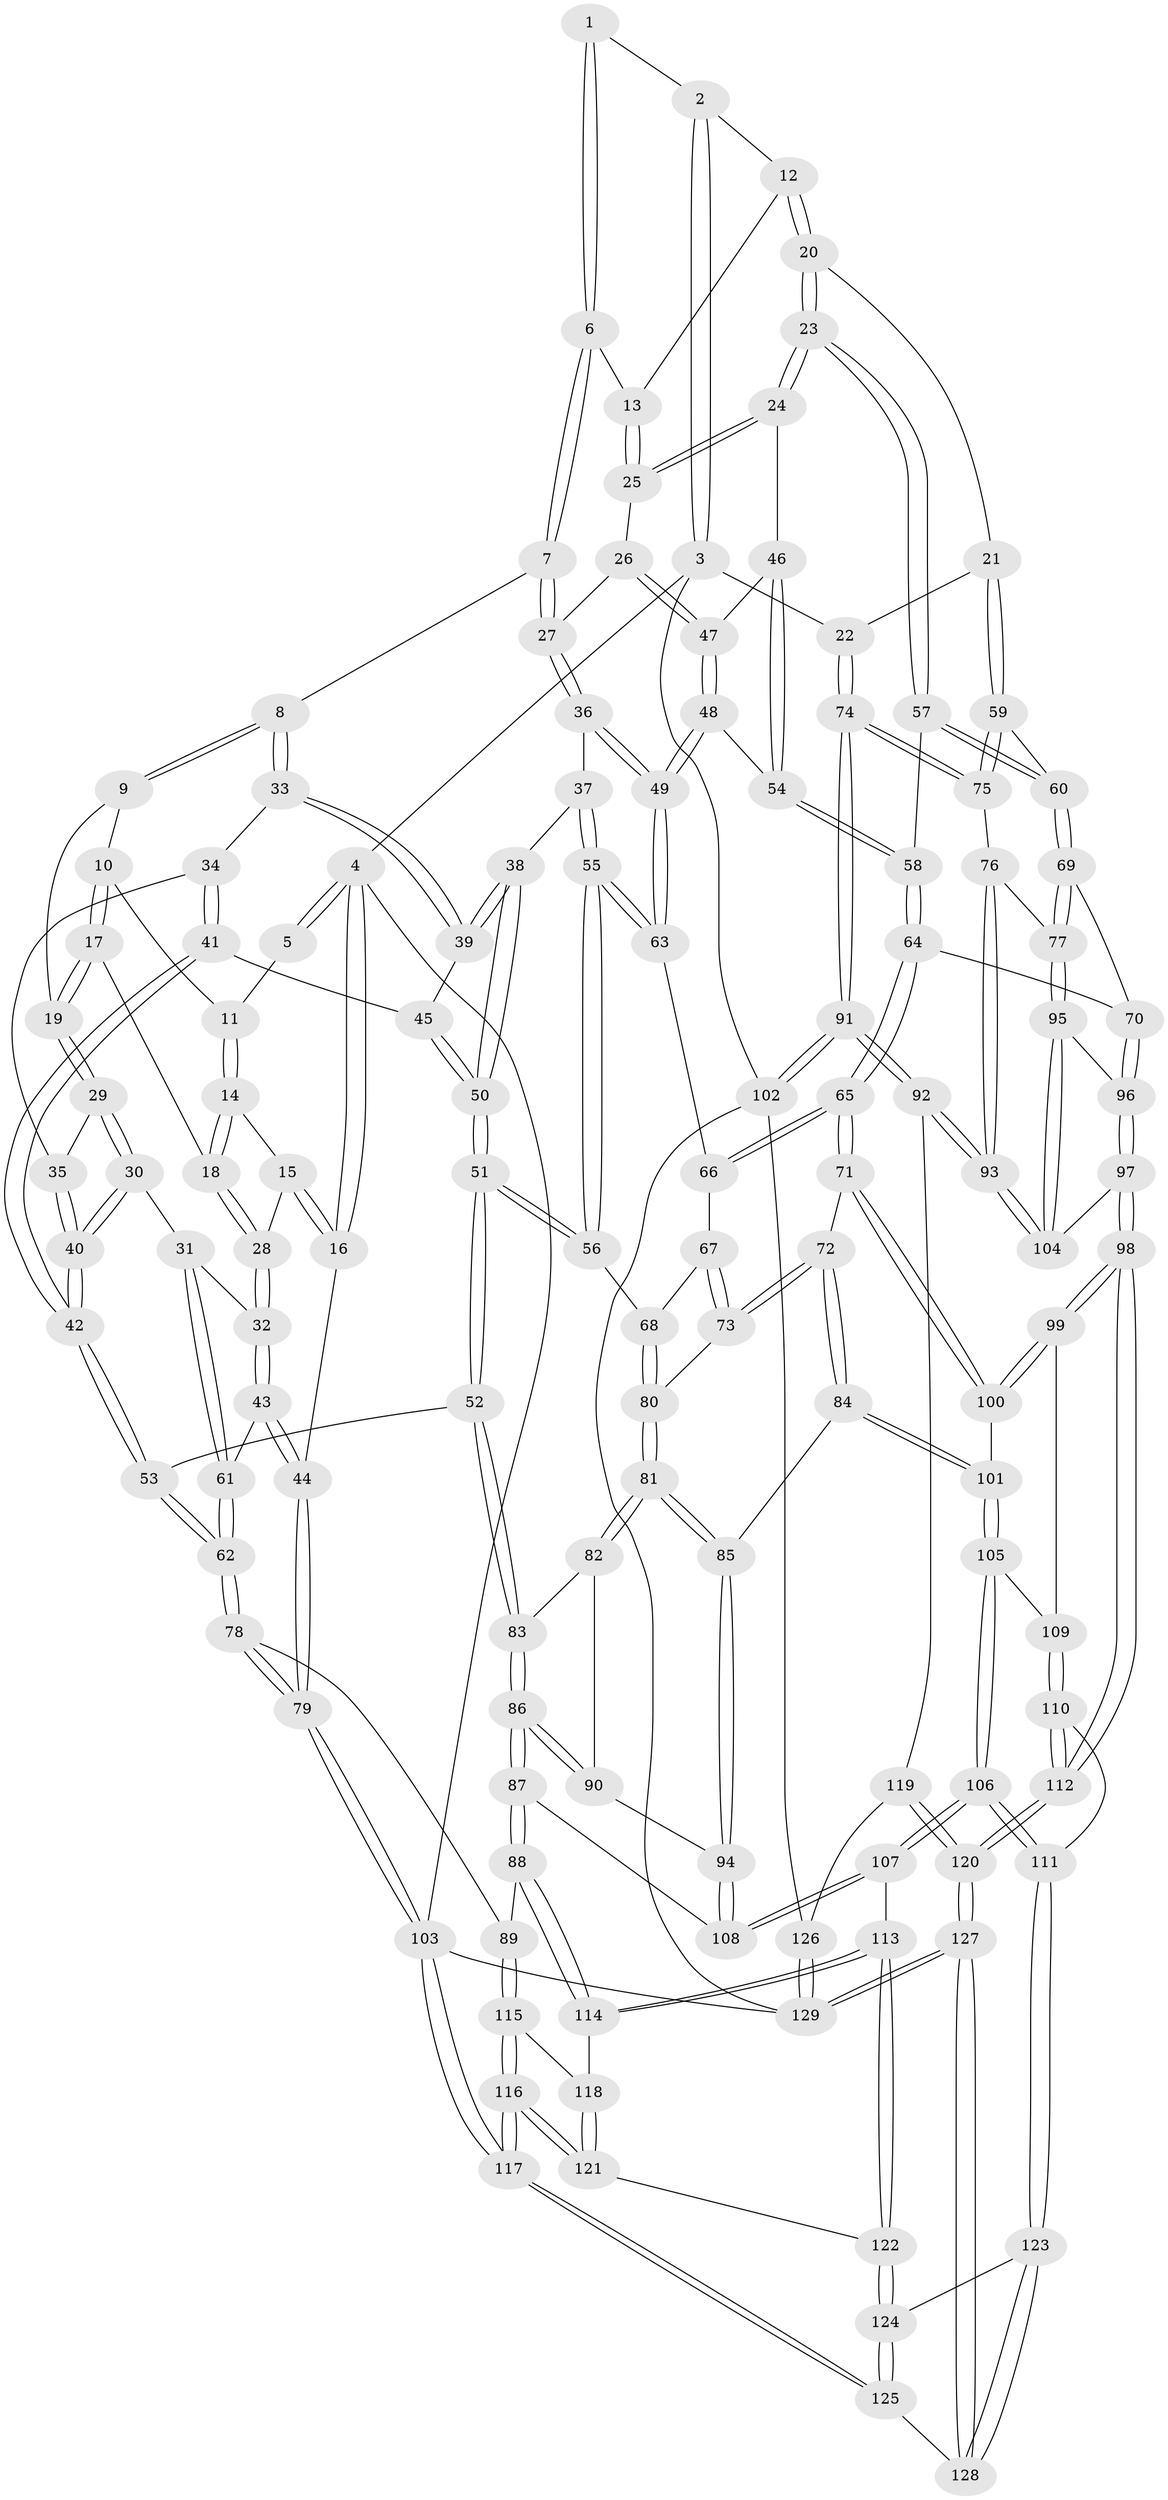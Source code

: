 // coarse degree distribution, {3: 0.06666666666666667, 5: 0.3333333333333333, 6: 0.04, 4: 0.56}
// Generated by graph-tools (version 1.1) at 2025/42/03/06/25 10:42:31]
// undirected, 129 vertices, 319 edges
graph export_dot {
graph [start="1"]
  node [color=gray90,style=filled];
  1 [pos="+0.4648725386541965+0"];
  2 [pos="+0.6958528436874715+0"];
  3 [pos="+1+0"];
  4 [pos="+0+0"];
  5 [pos="+0.09315329956299796+0"];
  6 [pos="+0.44148955525009975+0.01651111770404182"];
  7 [pos="+0.40040240326178894+0.10271520450862404"];
  8 [pos="+0.3960104055401204+0.10583734685939146"];
  9 [pos="+0.2660833038709012+0.04119531845951369"];
  10 [pos="+0.14414572775883566+0"];
  11 [pos="+0.12907176100040701+0"];
  12 [pos="+0.7104138139814755+0.04527818220800676"];
  13 [pos="+0.6090639039471908+0.09997842615004479"];
  14 [pos="+0.025891226672882+0.09441543053075017"];
  15 [pos="+0+0.11799492531767679"];
  16 [pos="+0+0.10781095527027694"];
  17 [pos="+0.16167318762001479+0.14471535562679494"];
  18 [pos="+0.14600481237888965+0.14865995053825493"];
  19 [pos="+0.16733947680182992+0.14837924371092012"];
  20 [pos="+0.8155976966756708+0.18821106551797145"];
  21 [pos="+0.8643449675180845+0.18571111821351338"];
  22 [pos="+1+0"];
  23 [pos="+0.7526163000960809+0.24129081926775617"];
  24 [pos="+0.7089120142316413+0.2354899737354338"];
  25 [pos="+0.6062454314001474+0.13419936145295785"];
  26 [pos="+0.543125657264669+0.2070427952315147"];
  27 [pos="+0.5218539675183527+0.20631459256332693"];
  28 [pos="+0.0698409494669674+0.20238527986363997"];
  29 [pos="+0.17796432270866872+0.15643163182711844"];
  30 [pos="+0.12947431581820903+0.29442646199403094"];
  31 [pos="+0.09960645019904187+0.30229808077623954"];
  32 [pos="+0.06890267100219973+0.20460369292416292"];
  33 [pos="+0.38042167467701987+0.12475286824487315"];
  34 [pos="+0.2317755948709332+0.16767865328980866"];
  35 [pos="+0.19890552318490706+0.16487161554474525"];
  36 [pos="+0.4867957871341292+0.3043020774962794"];
  37 [pos="+0.4086969399336802+0.27812882960107593"];
  38 [pos="+0.3919962190889841+0.2589433316313043"];
  39 [pos="+0.375411051037126+0.2092681196433757"];
  40 [pos="+0.20042747528815352+0.3159544795751413"];
  41 [pos="+0.26371860853781565+0.2577407710199134"];
  42 [pos="+0.21405587167512558+0.32965217431108323"];
  43 [pos="+0+0.332683627090976"];
  44 [pos="+0+0.34008402807208166"];
  45 [pos="+0.3034257052092825+0.27226771899658775"];
  46 [pos="+0.6392991448740354+0.2476719264392743"];
  47 [pos="+0.5869537698519082+0.23847874281728243"];
  48 [pos="+0.5575686266604426+0.33436081148518537"];
  49 [pos="+0.5039486252249812+0.3468741441546157"];
  50 [pos="+0.30765368333378834+0.35817862096892433"];
  51 [pos="+0.2867974584862144+0.4310345072490137"];
  52 [pos="+0.2853432182329239+0.43166114364809816"];
  53 [pos="+0.255213401060646+0.4276542315178782"];
  54 [pos="+0.5996158357385742+0.3454271689334459"];
  55 [pos="+0.38854120346231935+0.3843577597232995"];
  56 [pos="+0.3345644656796662+0.42958269744267374"];
  57 [pos="+0.7358127963758263+0.33078206302142976"];
  58 [pos="+0.6354555860913648+0.3769745514185844"];
  59 [pos="+0.9448975638561021+0.3966335480513571"];
  60 [pos="+0.7533325038389986+0.36942549655819273"];
  61 [pos="+0.05003977127410347+0.3607651067488746"];
  62 [pos="+0.14777458885014375+0.47247180200389866"];
  63 [pos="+0.5014797631124044+0.3531778262787335"];
  64 [pos="+0.5989606469679934+0.5090256196547657"];
  65 [pos="+0.5963898181436424+0.5097868277789346"];
  66 [pos="+0.5026941703915532+0.35912035007886506"];
  67 [pos="+0.4756637131159508+0.4169781737540195"];
  68 [pos="+0.3575249214240759+0.44244376571636335"];
  69 [pos="+0.7591239968831688+0.48732456454599976"];
  70 [pos="+0.6492935201722179+0.5191605443569922"];
  71 [pos="+0.590698669066007+0.5141003255513495"];
  72 [pos="+0.49523687650037+0.5030299180221809"];
  73 [pos="+0.47462404078042175+0.49239215874150416"];
  74 [pos="+1+0.46735960145083316"];
  75 [pos="+0.9775349258283019+0.4419260687781353"];
  76 [pos="+0.9359477150314586+0.47145753304656557"];
  77 [pos="+0.8379531608546639+0.5288620243677402"];
  78 [pos="+0.08694693021171457+0.5898846574363243"];
  79 [pos="+0+0.5833377343828807"];
  80 [pos="+0.41602934132487696+0.4844655056221413"];
  81 [pos="+0.4032329231942573+0.5903120264359857"];
  82 [pos="+0.34469729760981765+0.5515760712416323"];
  83 [pos="+0.2883645421610229+0.44757190783686723"];
  84 [pos="+0.41983837590378714+0.6199701713674253"];
  85 [pos="+0.41702995172945967+0.619545941989481"];
  86 [pos="+0.26829589692650474+0.6329594658489915"];
  87 [pos="+0.2620692162624672+0.6488473673219232"];
  88 [pos="+0.2516160308340695+0.6558132859995602"];
  89 [pos="+0.09889576719417621+0.606336681020548"];
  90 [pos="+0.3251560345842613+0.5890073592499506"];
  91 [pos="+1+0.7933795807523181"];
  92 [pos="+0.9850212729413932+0.7768060071197775"];
  93 [pos="+0.9585289451067041+0.7506930955664601"];
  94 [pos="+0.4066880604522985+0.6262948375671599"];
  95 [pos="+0.8335799620833229+0.6066873733759353"];
  96 [pos="+0.688392796401465+0.6060915659132542"];
  97 [pos="+0.6880217397059009+0.7339161538811028"];
  98 [pos="+0.6495933811961593+0.7831915252420378"];
  99 [pos="+0.555851034780339+0.6374836671229502"];
  100 [pos="+0.5521652848791844+0.6271910314720833"];
  101 [pos="+0.43593231839028307+0.6281774148526019"];
  102 [pos="+1+0.8259606899918651"];
  103 [pos="+0+1"];
  104 [pos="+0.8398659018614716+0.6492229308362621"];
  105 [pos="+0.4489673515857343+0.691945271181086"];
  106 [pos="+0.4062895408585739+0.8117296874165616"];
  107 [pos="+0.38057270390026293+0.7916614433674942"];
  108 [pos="+0.3695617154114587+0.6571693006157758"];
  109 [pos="+0.4890305715001064+0.7050400673460882"];
  110 [pos="+0.5074076541871988+0.8486650455779833"];
  111 [pos="+0.44181473771904256+0.8583433469806544"];
  112 [pos="+0.6409036381193809+0.8484050146168232"];
  113 [pos="+0.33920949803415756+0.7824211127602461"];
  114 [pos="+0.2590325980489185+0.7212069329842619"];
  115 [pos="+0.09991295281818938+0.6599861534199843"];
  116 [pos="+0.0005250378233682988+0.9754685387137757"];
  117 [pos="+0+1"];
  118 [pos="+0.19372995138523585+0.789168696153426"];
  119 [pos="+0.907394293864263+0.8277862924284002"];
  120 [pos="+0.6885295446901819+0.9080938215317893"];
  121 [pos="+0.1770542595095772+0.8539004220240086"];
  122 [pos="+0.2238858987660797+0.8587696307102356"];
  123 [pos="+0.43694682832668846+0.8659299153894441"];
  124 [pos="+0.2979243147884983+0.9047718446474303"];
  125 [pos="+0.20104691181378878+1"];
  126 [pos="+0.9065667048298928+0.9712619035396515"];
  127 [pos="+0.7177991799965758+1"];
  128 [pos="+0.3776555108549404+1"];
  129 [pos="+0.8346582954625987+1"];
  1 -- 2;
  1 -- 6;
  1 -- 6;
  2 -- 3;
  2 -- 3;
  2 -- 12;
  3 -- 4;
  3 -- 22;
  3 -- 102;
  4 -- 5;
  4 -- 5;
  4 -- 16;
  4 -- 16;
  4 -- 103;
  5 -- 11;
  6 -- 7;
  6 -- 7;
  6 -- 13;
  7 -- 8;
  7 -- 27;
  7 -- 27;
  8 -- 9;
  8 -- 9;
  8 -- 33;
  8 -- 33;
  9 -- 10;
  9 -- 19;
  10 -- 11;
  10 -- 17;
  10 -- 17;
  11 -- 14;
  11 -- 14;
  12 -- 13;
  12 -- 20;
  12 -- 20;
  13 -- 25;
  13 -- 25;
  14 -- 15;
  14 -- 18;
  14 -- 18;
  15 -- 16;
  15 -- 16;
  15 -- 28;
  16 -- 44;
  17 -- 18;
  17 -- 19;
  17 -- 19;
  18 -- 28;
  18 -- 28;
  19 -- 29;
  19 -- 29;
  20 -- 21;
  20 -- 23;
  20 -- 23;
  21 -- 22;
  21 -- 59;
  21 -- 59;
  22 -- 74;
  22 -- 74;
  23 -- 24;
  23 -- 24;
  23 -- 57;
  23 -- 57;
  24 -- 25;
  24 -- 25;
  24 -- 46;
  25 -- 26;
  26 -- 27;
  26 -- 47;
  26 -- 47;
  27 -- 36;
  27 -- 36;
  28 -- 32;
  28 -- 32;
  29 -- 30;
  29 -- 30;
  29 -- 35;
  30 -- 31;
  30 -- 40;
  30 -- 40;
  31 -- 32;
  31 -- 61;
  31 -- 61;
  32 -- 43;
  32 -- 43;
  33 -- 34;
  33 -- 39;
  33 -- 39;
  34 -- 35;
  34 -- 41;
  34 -- 41;
  35 -- 40;
  35 -- 40;
  36 -- 37;
  36 -- 49;
  36 -- 49;
  37 -- 38;
  37 -- 55;
  37 -- 55;
  38 -- 39;
  38 -- 39;
  38 -- 50;
  38 -- 50;
  39 -- 45;
  40 -- 42;
  40 -- 42;
  41 -- 42;
  41 -- 42;
  41 -- 45;
  42 -- 53;
  42 -- 53;
  43 -- 44;
  43 -- 44;
  43 -- 61;
  44 -- 79;
  44 -- 79;
  45 -- 50;
  45 -- 50;
  46 -- 47;
  46 -- 54;
  46 -- 54;
  47 -- 48;
  47 -- 48;
  48 -- 49;
  48 -- 49;
  48 -- 54;
  49 -- 63;
  49 -- 63;
  50 -- 51;
  50 -- 51;
  51 -- 52;
  51 -- 52;
  51 -- 56;
  51 -- 56;
  52 -- 53;
  52 -- 83;
  52 -- 83;
  53 -- 62;
  53 -- 62;
  54 -- 58;
  54 -- 58;
  55 -- 56;
  55 -- 56;
  55 -- 63;
  55 -- 63;
  56 -- 68;
  57 -- 58;
  57 -- 60;
  57 -- 60;
  58 -- 64;
  58 -- 64;
  59 -- 60;
  59 -- 75;
  59 -- 75;
  60 -- 69;
  60 -- 69;
  61 -- 62;
  61 -- 62;
  62 -- 78;
  62 -- 78;
  63 -- 66;
  64 -- 65;
  64 -- 65;
  64 -- 70;
  65 -- 66;
  65 -- 66;
  65 -- 71;
  65 -- 71;
  66 -- 67;
  67 -- 68;
  67 -- 73;
  67 -- 73;
  68 -- 80;
  68 -- 80;
  69 -- 70;
  69 -- 77;
  69 -- 77;
  70 -- 96;
  70 -- 96;
  71 -- 72;
  71 -- 100;
  71 -- 100;
  72 -- 73;
  72 -- 73;
  72 -- 84;
  72 -- 84;
  73 -- 80;
  74 -- 75;
  74 -- 75;
  74 -- 91;
  74 -- 91;
  75 -- 76;
  76 -- 77;
  76 -- 93;
  76 -- 93;
  77 -- 95;
  77 -- 95;
  78 -- 79;
  78 -- 79;
  78 -- 89;
  79 -- 103;
  79 -- 103;
  80 -- 81;
  80 -- 81;
  81 -- 82;
  81 -- 82;
  81 -- 85;
  81 -- 85;
  82 -- 83;
  82 -- 90;
  83 -- 86;
  83 -- 86;
  84 -- 85;
  84 -- 101;
  84 -- 101;
  85 -- 94;
  85 -- 94;
  86 -- 87;
  86 -- 87;
  86 -- 90;
  86 -- 90;
  87 -- 88;
  87 -- 88;
  87 -- 108;
  88 -- 89;
  88 -- 114;
  88 -- 114;
  89 -- 115;
  89 -- 115;
  90 -- 94;
  91 -- 92;
  91 -- 92;
  91 -- 102;
  91 -- 102;
  92 -- 93;
  92 -- 93;
  92 -- 119;
  93 -- 104;
  93 -- 104;
  94 -- 108;
  94 -- 108;
  95 -- 96;
  95 -- 104;
  95 -- 104;
  96 -- 97;
  96 -- 97;
  97 -- 98;
  97 -- 98;
  97 -- 104;
  98 -- 99;
  98 -- 99;
  98 -- 112;
  98 -- 112;
  99 -- 100;
  99 -- 100;
  99 -- 109;
  100 -- 101;
  101 -- 105;
  101 -- 105;
  102 -- 126;
  102 -- 129;
  103 -- 117;
  103 -- 117;
  103 -- 129;
  105 -- 106;
  105 -- 106;
  105 -- 109;
  106 -- 107;
  106 -- 107;
  106 -- 111;
  106 -- 111;
  107 -- 108;
  107 -- 108;
  107 -- 113;
  109 -- 110;
  109 -- 110;
  110 -- 111;
  110 -- 112;
  110 -- 112;
  111 -- 123;
  111 -- 123;
  112 -- 120;
  112 -- 120;
  113 -- 114;
  113 -- 114;
  113 -- 122;
  113 -- 122;
  114 -- 118;
  115 -- 116;
  115 -- 116;
  115 -- 118;
  116 -- 117;
  116 -- 117;
  116 -- 121;
  116 -- 121;
  117 -- 125;
  117 -- 125;
  118 -- 121;
  118 -- 121;
  119 -- 120;
  119 -- 120;
  119 -- 126;
  120 -- 127;
  120 -- 127;
  121 -- 122;
  122 -- 124;
  122 -- 124;
  123 -- 124;
  123 -- 128;
  123 -- 128;
  124 -- 125;
  124 -- 125;
  125 -- 128;
  126 -- 129;
  126 -- 129;
  127 -- 128;
  127 -- 128;
  127 -- 129;
  127 -- 129;
}
